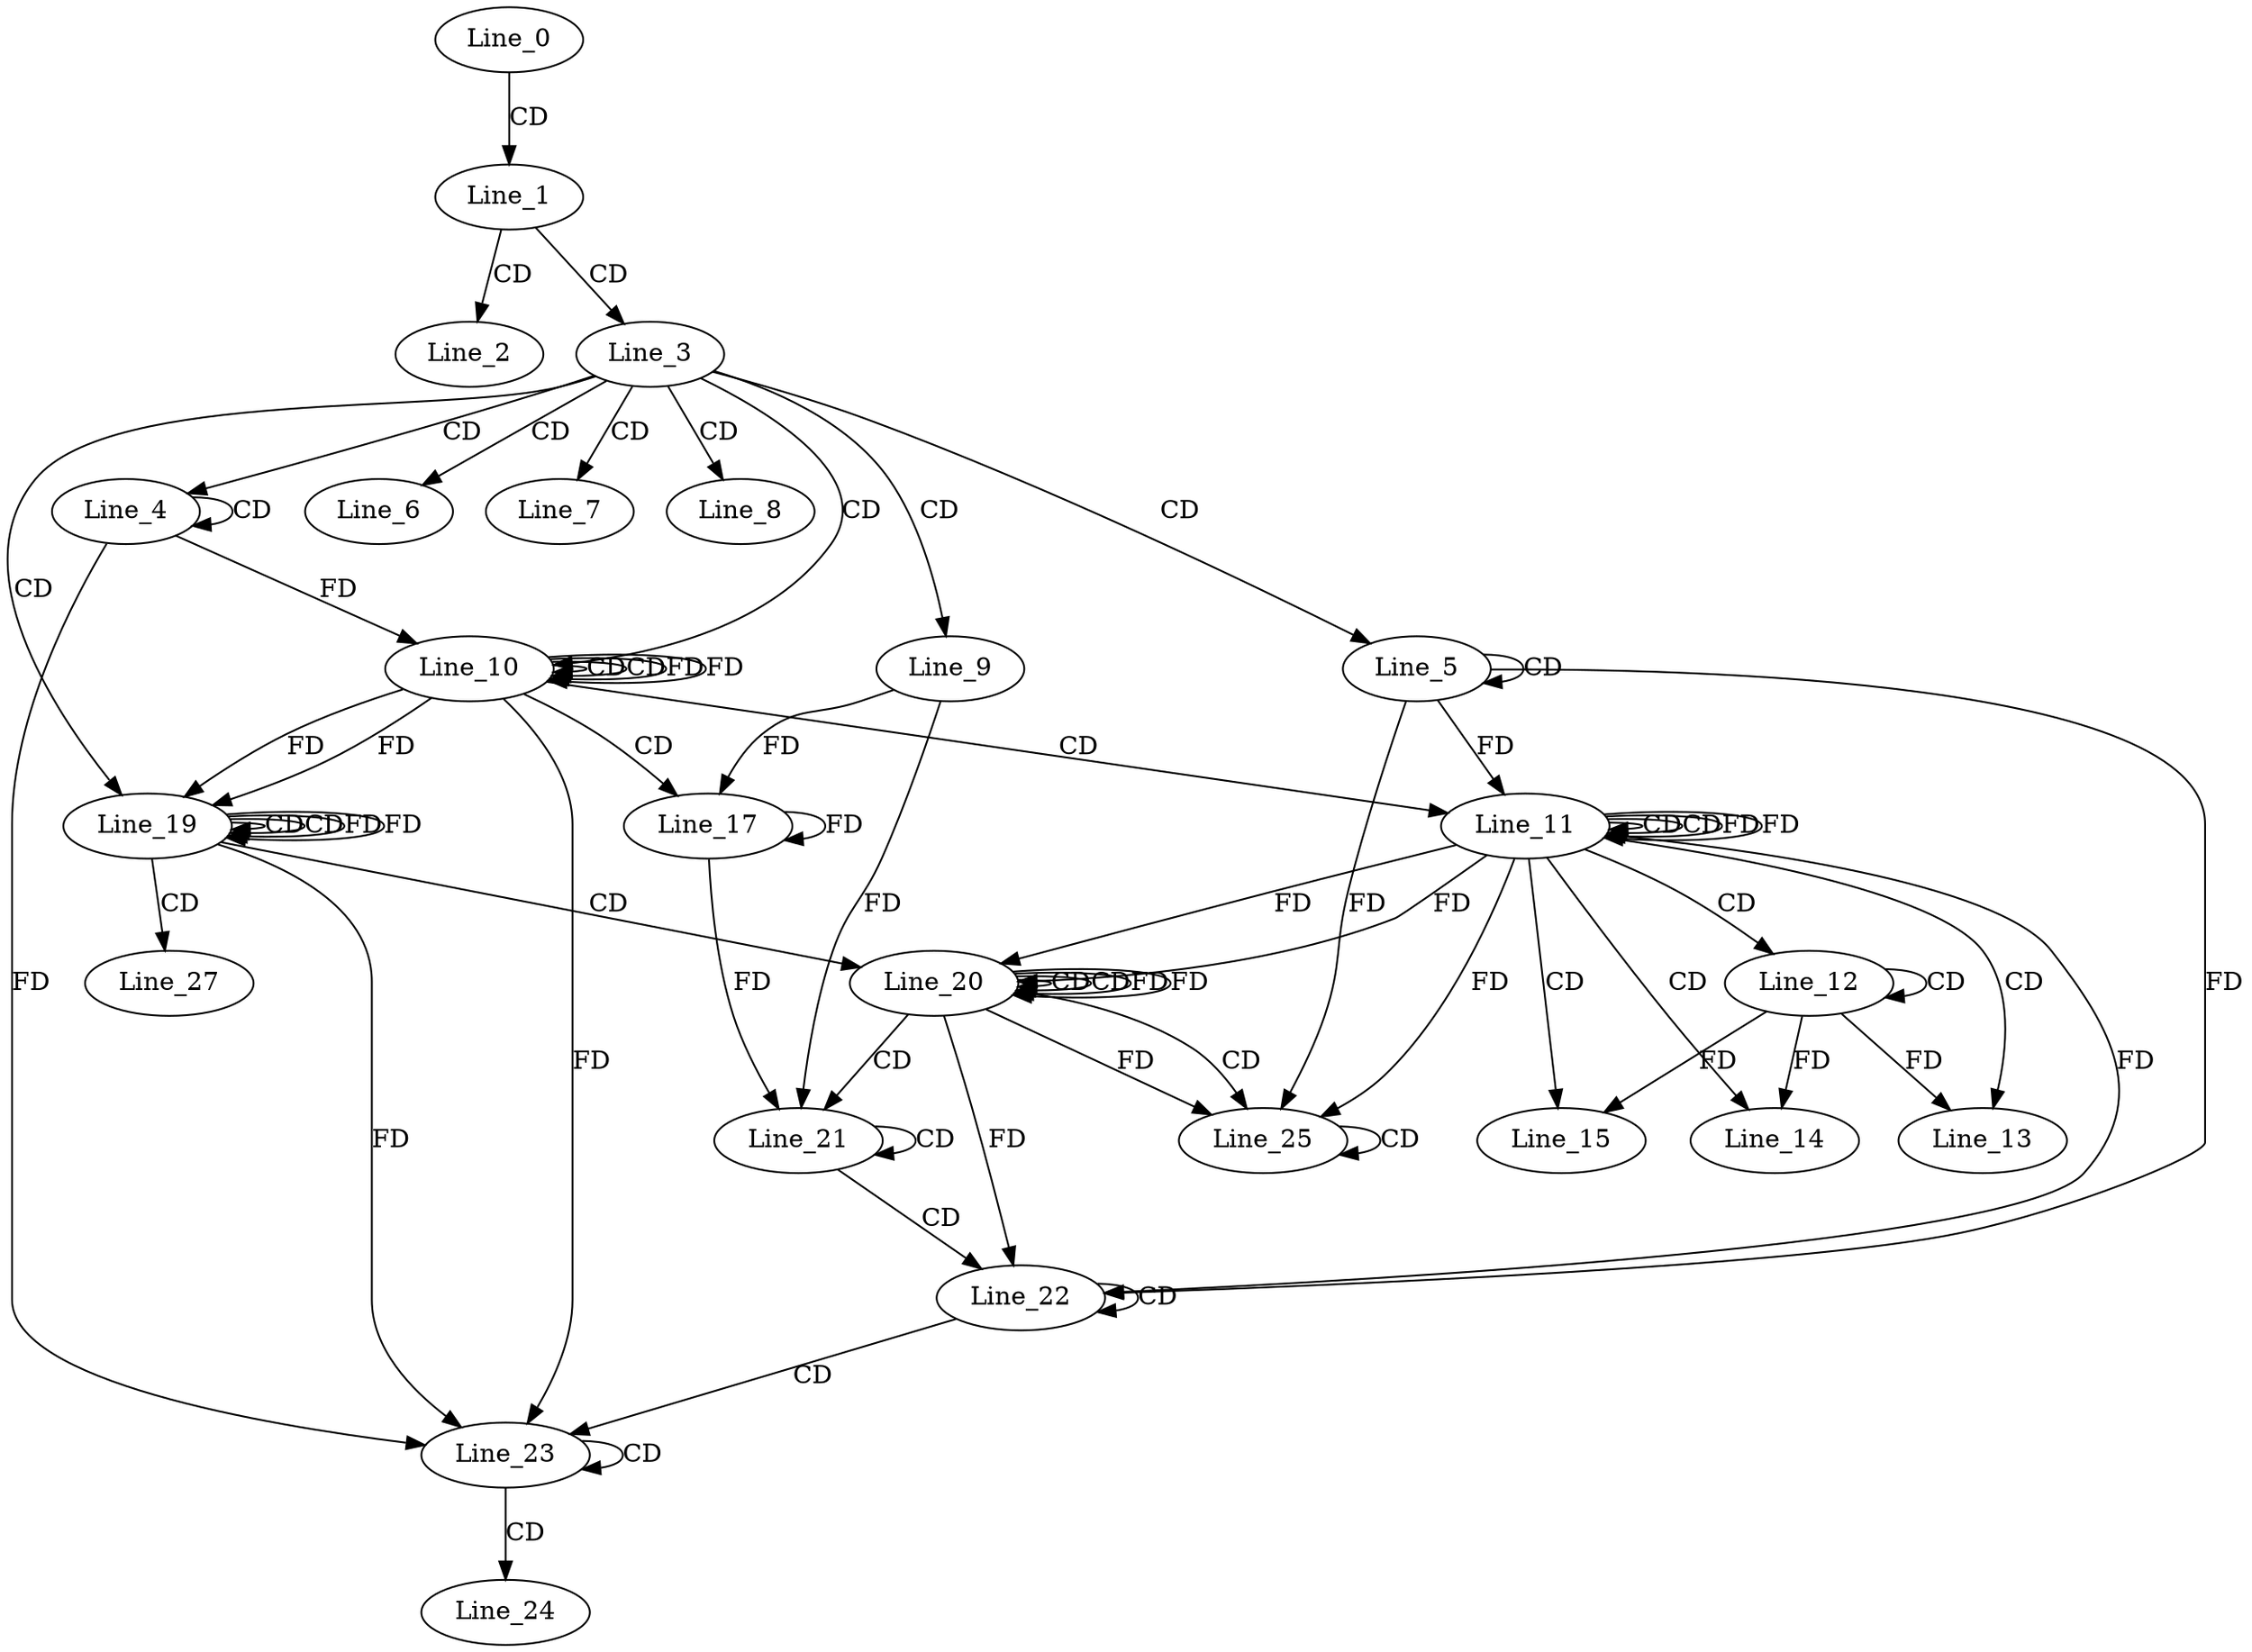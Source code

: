 digraph G {
  Line_0;
  Line_1;
  Line_2;
  Line_3;
  Line_4;
  Line_4;
  Line_5;
  Line_5;
  Line_6;
  Line_7;
  Line_8;
  Line_9;
  Line_10;
  Line_10;
  Line_10;
  Line_11;
  Line_11;
  Line_11;
  Line_12;
  Line_12;
  Line_13;
  Line_14;
  Line_15;
  Line_17;
  Line_19;
  Line_19;
  Line_19;
  Line_20;
  Line_20;
  Line_20;
  Line_21;
  Line_21;
  Line_22;
  Line_22;
  Line_23;
  Line_23;
  Line_24;
  Line_25;
  Line_25;
  Line_27;
  Line_0 -> Line_1 [ label="CD" ];
  Line_1 -> Line_2 [ label="CD" ];
  Line_1 -> Line_3 [ label="CD" ];
  Line_3 -> Line_4 [ label="CD" ];
  Line_4 -> Line_4 [ label="CD" ];
  Line_3 -> Line_5 [ label="CD" ];
  Line_5 -> Line_5 [ label="CD" ];
  Line_3 -> Line_6 [ label="CD" ];
  Line_3 -> Line_7 [ label="CD" ];
  Line_3 -> Line_8 [ label="CD" ];
  Line_3 -> Line_9 [ label="CD" ];
  Line_3 -> Line_10 [ label="CD" ];
  Line_10 -> Line_10 [ label="CD" ];
  Line_4 -> Line_10 [ label="FD" ];
  Line_10 -> Line_10 [ label="CD" ];
  Line_10 -> Line_10 [ label="FD" ];
  Line_10 -> Line_11 [ label="CD" ];
  Line_11 -> Line_11 [ label="CD" ];
  Line_5 -> Line_11 [ label="FD" ];
  Line_11 -> Line_11 [ label="CD" ];
  Line_11 -> Line_11 [ label="FD" ];
  Line_11 -> Line_12 [ label="CD" ];
  Line_12 -> Line_12 [ label="CD" ];
  Line_11 -> Line_13 [ label="CD" ];
  Line_12 -> Line_13 [ label="FD" ];
  Line_11 -> Line_14 [ label="CD" ];
  Line_12 -> Line_14 [ label="FD" ];
  Line_11 -> Line_15 [ label="CD" ];
  Line_12 -> Line_15 [ label="FD" ];
  Line_10 -> Line_17 [ label="CD" ];
  Line_17 -> Line_17 [ label="FD" ];
  Line_9 -> Line_17 [ label="FD" ];
  Line_3 -> Line_19 [ label="CD" ];
  Line_19 -> Line_19 [ label="CD" ];
  Line_10 -> Line_19 [ label="FD" ];
  Line_19 -> Line_19 [ label="CD" ];
  Line_19 -> Line_19 [ label="FD" ];
  Line_10 -> Line_19 [ label="FD" ];
  Line_19 -> Line_20 [ label="CD" ];
  Line_20 -> Line_20 [ label="CD" ];
  Line_11 -> Line_20 [ label="FD" ];
  Line_20 -> Line_20 [ label="CD" ];
  Line_20 -> Line_20 [ label="FD" ];
  Line_11 -> Line_20 [ label="FD" ];
  Line_20 -> Line_21 [ label="CD" ];
  Line_21 -> Line_21 [ label="CD" ];
  Line_17 -> Line_21 [ label="FD" ];
  Line_9 -> Line_21 [ label="FD" ];
  Line_21 -> Line_22 [ label="CD" ];
  Line_20 -> Line_22 [ label="FD" ];
  Line_11 -> Line_22 [ label="FD" ];
  Line_5 -> Line_22 [ label="FD" ];
  Line_22 -> Line_22 [ label="CD" ];
  Line_22 -> Line_23 [ label="CD" ];
  Line_19 -> Line_23 [ label="FD" ];
  Line_10 -> Line_23 [ label="FD" ];
  Line_4 -> Line_23 [ label="FD" ];
  Line_23 -> Line_23 [ label="CD" ];
  Line_23 -> Line_24 [ label="CD" ];
  Line_20 -> Line_25 [ label="CD" ];
  Line_20 -> Line_25 [ label="FD" ];
  Line_11 -> Line_25 [ label="FD" ];
  Line_5 -> Line_25 [ label="FD" ];
  Line_25 -> Line_25 [ label="CD" ];
  Line_19 -> Line_27 [ label="CD" ];
  Line_10 -> Line_10 [ label="FD" ];
  Line_11 -> Line_11 [ label="FD" ];
  Line_19 -> Line_19 [ label="FD" ];
  Line_20 -> Line_20 [ label="FD" ];
}
